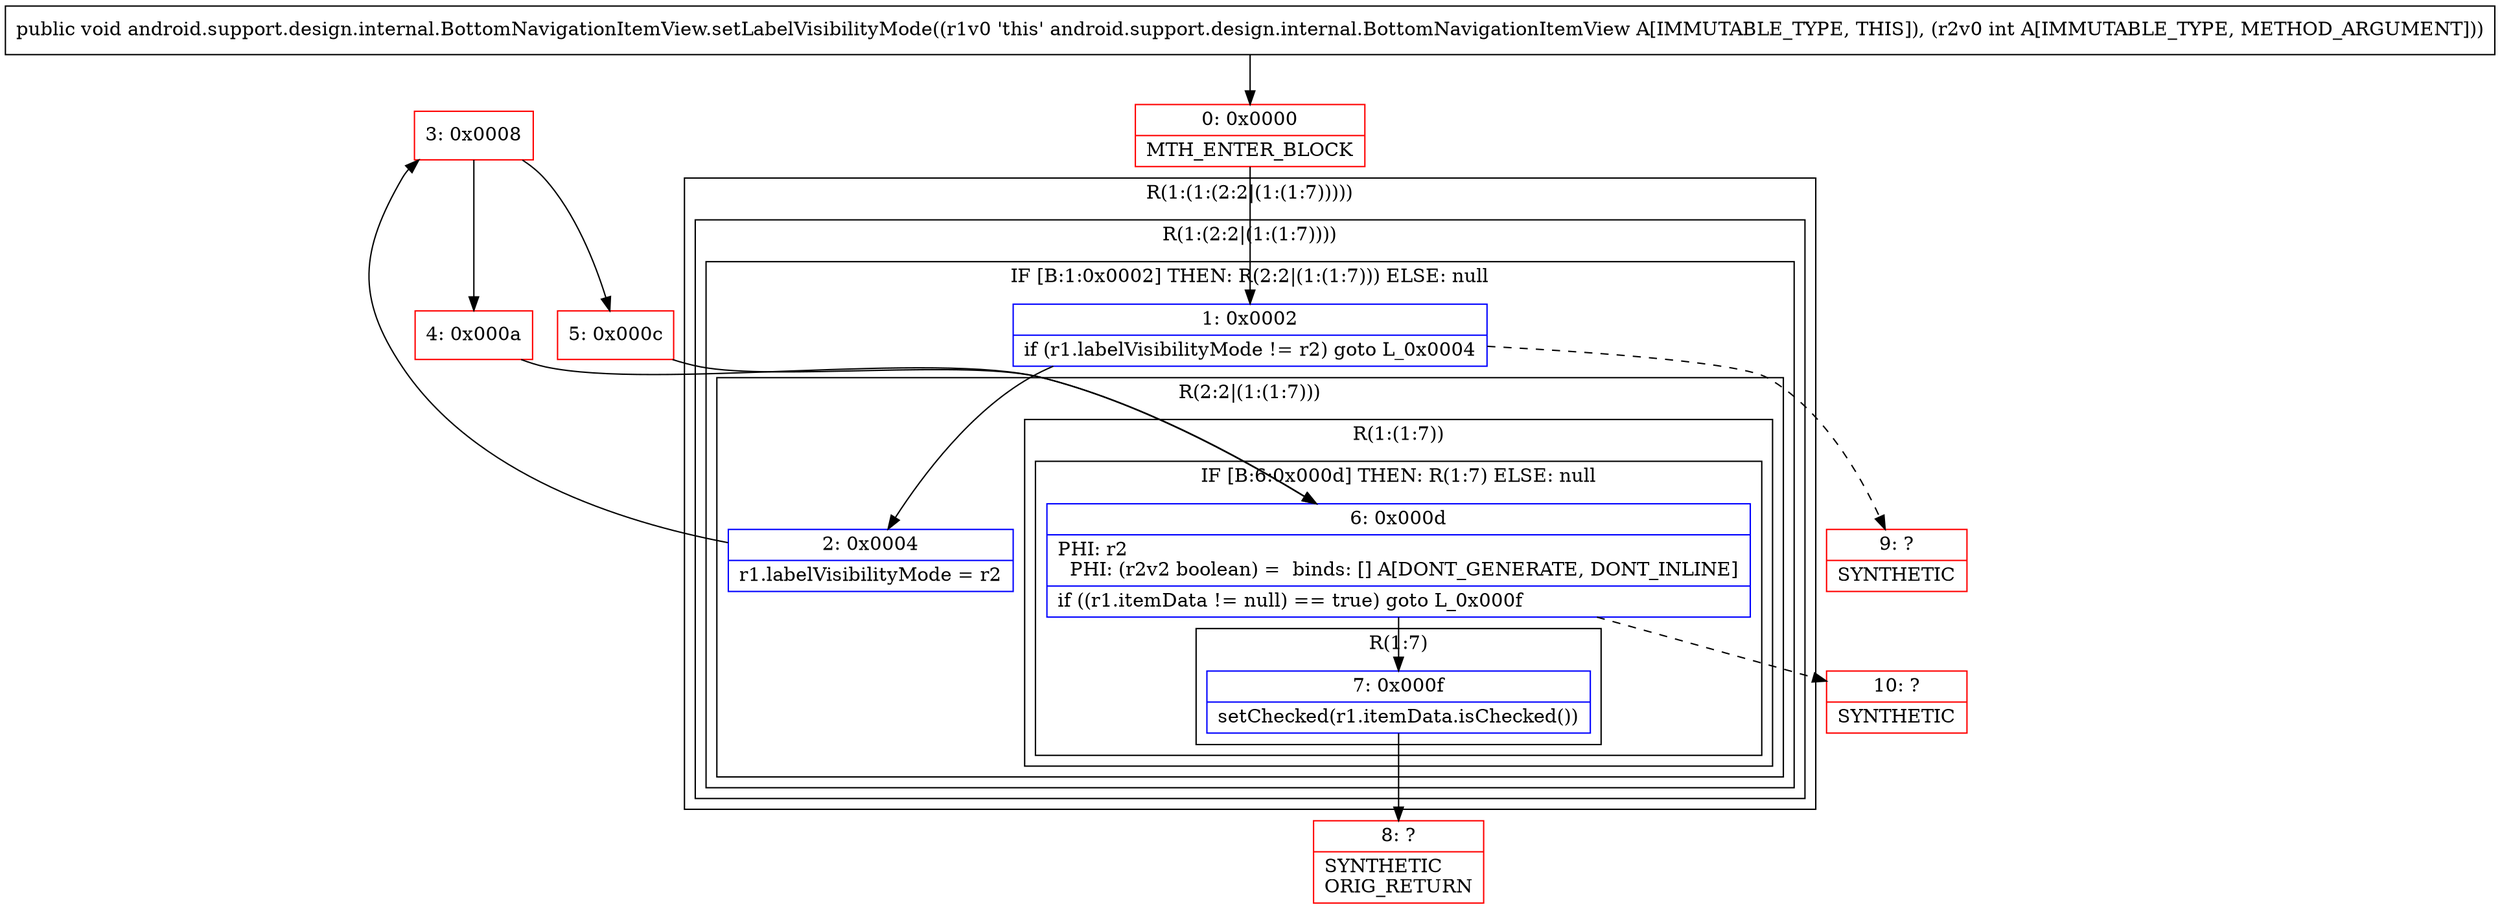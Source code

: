 digraph "CFG forandroid.support.design.internal.BottomNavigationItemView.setLabelVisibilityMode(I)V" {
subgraph cluster_Region_654415432 {
label = "R(1:(1:(2:2|(1:(1:7)))))";
node [shape=record,color=blue];
subgraph cluster_Region_172931785 {
label = "R(1:(2:2|(1:(1:7))))";
node [shape=record,color=blue];
subgraph cluster_IfRegion_1071439011 {
label = "IF [B:1:0x0002] THEN: R(2:2|(1:(1:7))) ELSE: null";
node [shape=record,color=blue];
Node_1 [shape=record,label="{1\:\ 0x0002|if (r1.labelVisibilityMode != r2) goto L_0x0004\l}"];
subgraph cluster_Region_1437377124 {
label = "R(2:2|(1:(1:7)))";
node [shape=record,color=blue];
Node_2 [shape=record,label="{2\:\ 0x0004|r1.labelVisibilityMode = r2\l}"];
subgraph cluster_Region_2117389647 {
label = "R(1:(1:7))";
node [shape=record,color=blue];
subgraph cluster_IfRegion_22259890 {
label = "IF [B:6:0x000d] THEN: R(1:7) ELSE: null";
node [shape=record,color=blue];
Node_6 [shape=record,label="{6\:\ 0x000d|PHI: r2 \l  PHI: (r2v2 boolean) =  binds: [] A[DONT_GENERATE, DONT_INLINE]\l|if ((r1.itemData != null) == true) goto L_0x000f\l}"];
subgraph cluster_Region_1479755263 {
label = "R(1:7)";
node [shape=record,color=blue];
Node_7 [shape=record,label="{7\:\ 0x000f|setChecked(r1.itemData.isChecked())\l}"];
}
}
}
}
}
}
}
Node_0 [shape=record,color=red,label="{0\:\ 0x0000|MTH_ENTER_BLOCK\l}"];
Node_3 [shape=record,color=red,label="{3\:\ 0x0008}"];
Node_4 [shape=record,color=red,label="{4\:\ 0x000a}"];
Node_5 [shape=record,color=red,label="{5\:\ 0x000c}"];
Node_8 [shape=record,color=red,label="{8\:\ ?|SYNTHETIC\lORIG_RETURN\l}"];
Node_9 [shape=record,color=red,label="{9\:\ ?|SYNTHETIC\l}"];
Node_10 [shape=record,color=red,label="{10\:\ ?|SYNTHETIC\l}"];
MethodNode[shape=record,label="{public void android.support.design.internal.BottomNavigationItemView.setLabelVisibilityMode((r1v0 'this' android.support.design.internal.BottomNavigationItemView A[IMMUTABLE_TYPE, THIS]), (r2v0 int A[IMMUTABLE_TYPE, METHOD_ARGUMENT])) }"];
MethodNode -> Node_0;
Node_1 -> Node_2;
Node_1 -> Node_9[style=dashed];
Node_2 -> Node_3;
Node_6 -> Node_7;
Node_6 -> Node_10[style=dashed];
Node_7 -> Node_8;
Node_0 -> Node_1;
Node_3 -> Node_4;
Node_3 -> Node_5;
Node_4 -> Node_6;
Node_5 -> Node_6;
}

